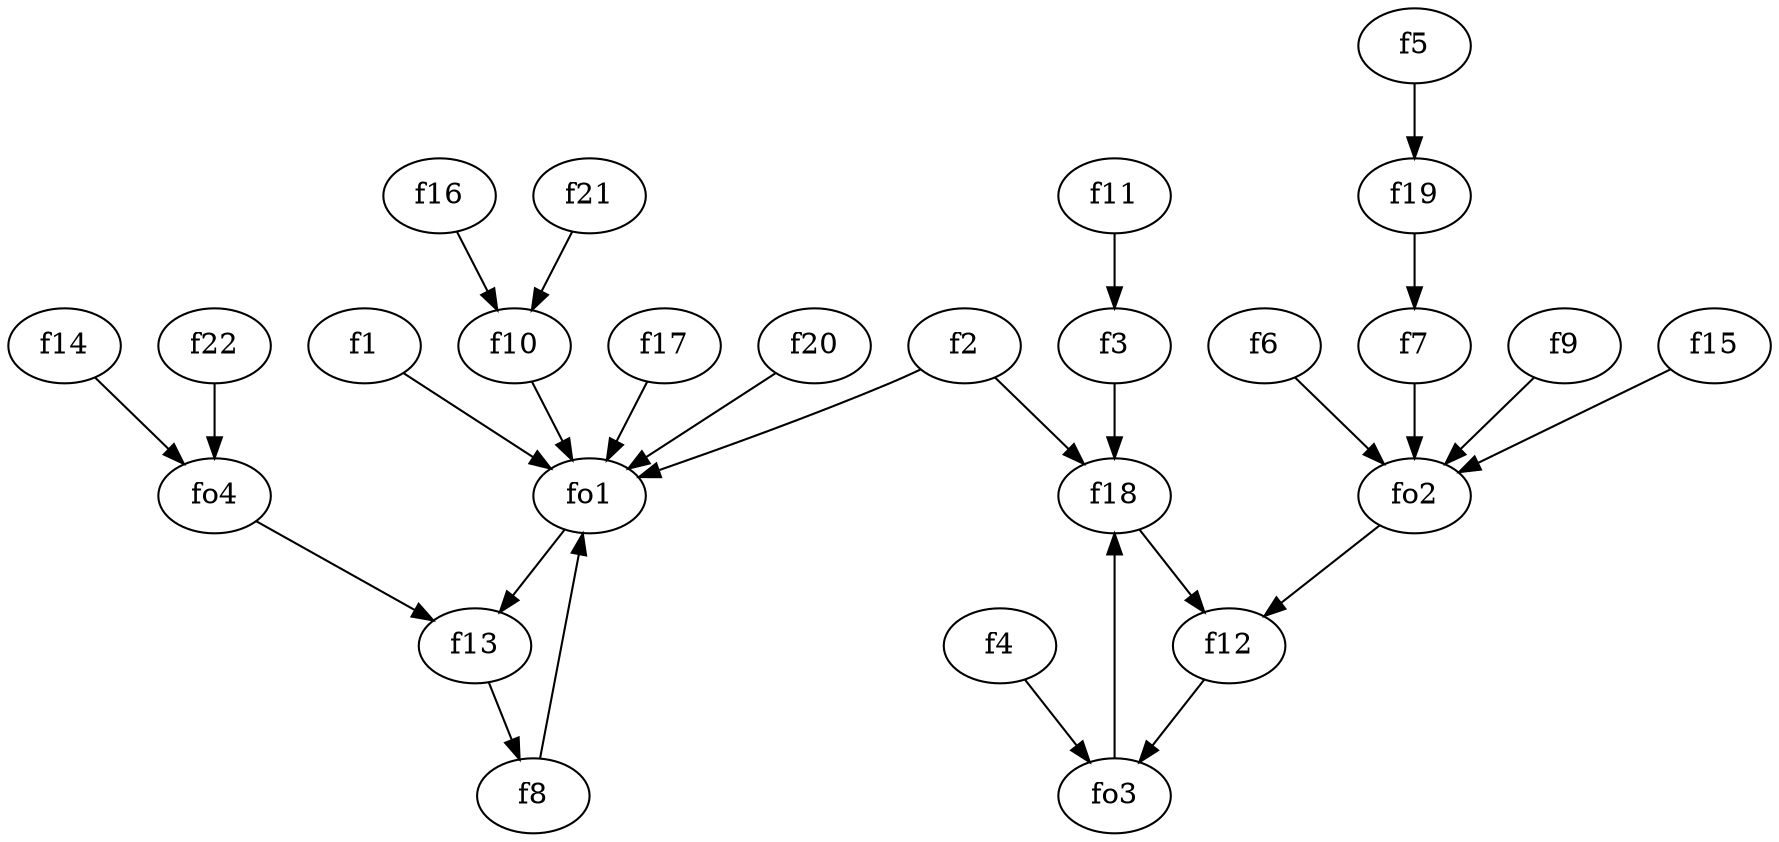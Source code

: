strict digraph  {
f1;
f2;
f3;
f4;
f5;
f6;
f7;
f8;
f9;
f10;
f11;
f12;
f13;
f14;
f15;
f16;
f17;
f18;
f19;
f20;
f21;
f22;
fo1;
fo2;
fo3;
fo4;
f1 -> fo1  [weight=2];
f2 -> f18  [weight=2];
f2 -> fo1  [weight=2];
f3 -> f18  [weight=2];
f4 -> fo3  [weight=2];
f5 -> f19  [weight=2];
f6 -> fo2  [weight=2];
f7 -> fo2  [weight=2];
f8 -> fo1  [weight=2];
f9 -> fo2  [weight=2];
f10 -> fo1  [weight=2];
f11 -> f3  [weight=2];
f12 -> fo3  [weight=2];
f13 -> f8  [weight=2];
f14 -> fo4  [weight=2];
f15 -> fo2  [weight=2];
f16 -> f10  [weight=2];
f17 -> fo1  [weight=2];
f18 -> f12  [weight=2];
f19 -> f7  [weight=2];
f20 -> fo1  [weight=2];
f21 -> f10  [weight=2];
f22 -> fo4  [weight=2];
fo1 -> f13  [weight=2];
fo2 -> f12  [weight=2];
fo3 -> f18  [weight=2];
fo4 -> f13  [weight=2];
}
